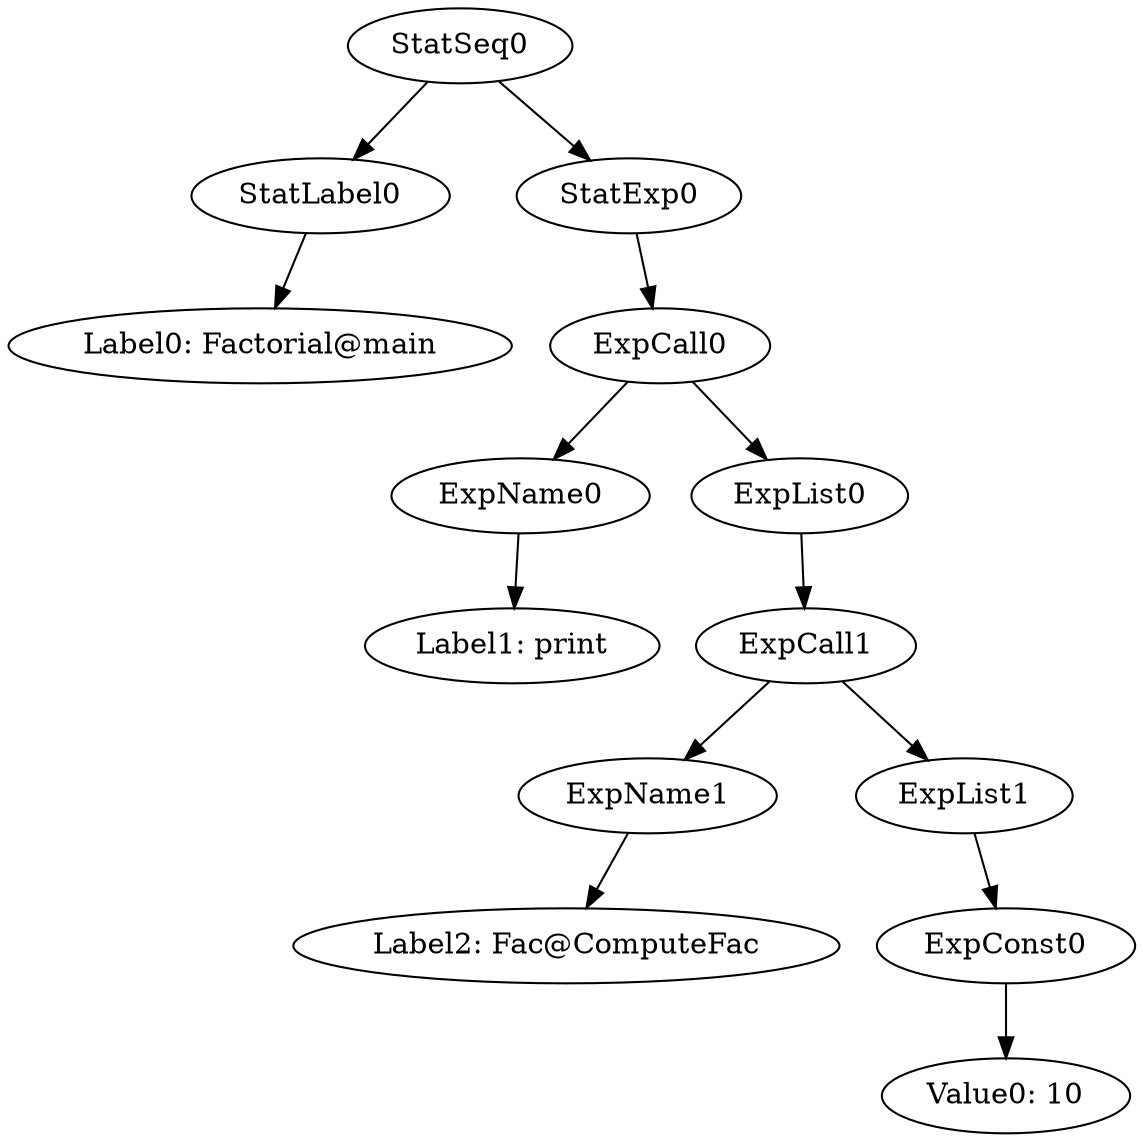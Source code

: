 digraph {
	ordering = out;
	ExpList0 -> ExpCall1;
	ExpList1 -> ExpConst0;
	ExpCall1 -> ExpName1;
	ExpCall1 -> ExpList1;
	ExpName1 -> "Label2: Fac@ComputeFac";
	StatExp0 -> ExpCall0;
	ExpConst0 -> "Value0: 10";
	StatLabel0 -> "Label0: Factorial@main";
	ExpCall0 -> ExpName0;
	ExpCall0 -> ExpList0;
	StatSeq0 -> StatLabel0;
	StatSeq0 -> StatExp0;
	ExpName0 -> "Label1: print";
}

